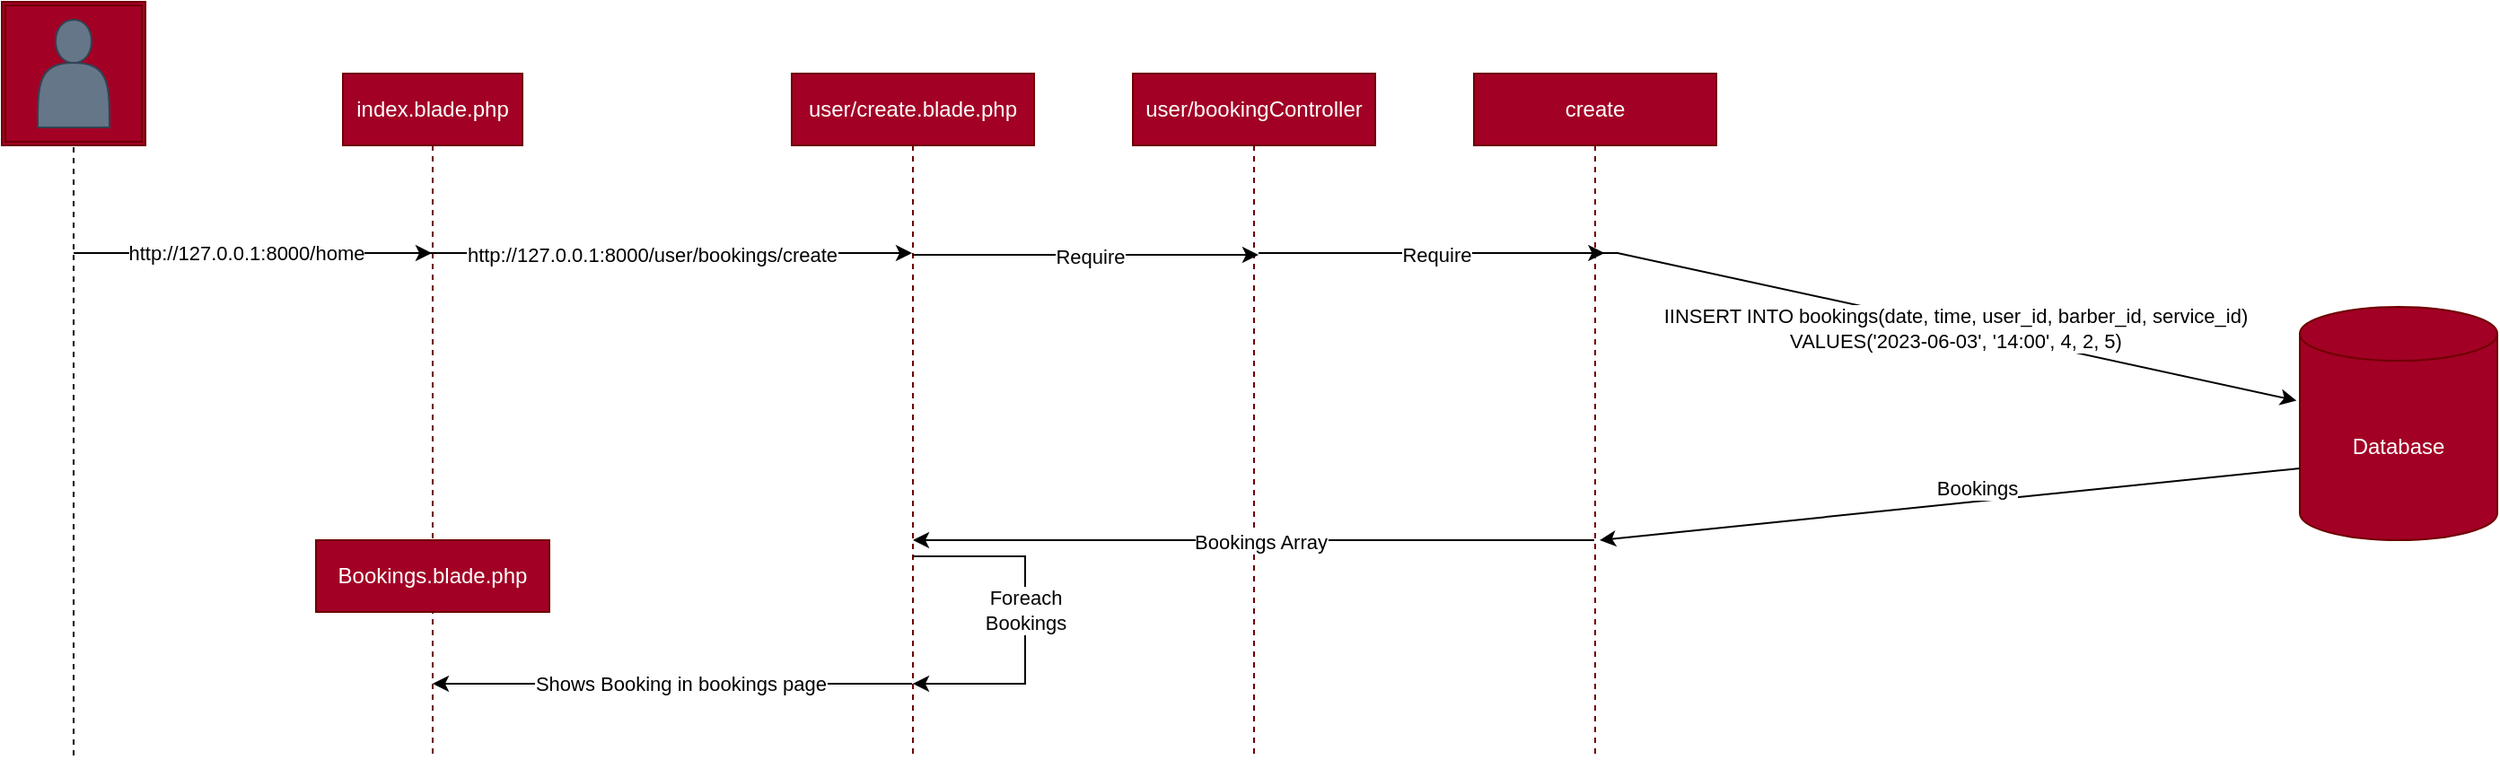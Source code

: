 <mxfile>
    <diagram name="Page-1" id="2YBvvXClWsGukQMizWep">
        <mxGraphModel dx="938" dy="1148" grid="0" gridSize="10" guides="1" tooltips="1" connect="1" arrows="1" fold="1" page="0" pageScale="1" pageWidth="850" pageHeight="1100" background="none" math="0" shadow="0">
            <root>
                <mxCell id="0"/>
                <mxCell id="1" parent="0"/>
                <mxCell id="aM9ryv3xv72pqoxQDRHE-5" value="index.blade.php" style="shape=umlLifeline;perimeter=lifelinePerimeter;whiteSpace=wrap;html=1;container=0;dropTarget=0;collapsible=0;recursiveResize=0;outlineConnect=0;portConstraint=eastwest;newEdgeStyle={&quot;edgeStyle&quot;:&quot;elbowEdgeStyle&quot;,&quot;elbow&quot;:&quot;vertical&quot;,&quot;curved&quot;:0,&quot;rounded&quot;:0};fillColor=#a20025;strokeColor=#6F0000;fontColor=#ffffff;" parent="1" vertex="1">
                    <mxGeometry x="250" y="60" width="100" height="380" as="geometry"/>
                </mxCell>
                <mxCell id="lCoCBE2By1L0vKrKhr4s-3" value="" style="group;fillColor=#d80073;strokeColor=#A50040;fontColor=#ffffff;" parent="1" connectable="0" vertex="1">
                    <mxGeometry x="60" y="20" width="80" height="80" as="geometry"/>
                </mxCell>
                <mxCell id="lCoCBE2By1L0vKrKhr4s-2" value="" style="shape=ext;double=1;whiteSpace=wrap;html=1;aspect=fixed;fillColor=#a20025;strokeColor=#6F0000;fontColor=#ffffff;" parent="lCoCBE2By1L0vKrKhr4s-3" vertex="1">
                    <mxGeometry width="80" height="80" as="geometry"/>
                </mxCell>
                <mxCell id="lCoCBE2By1L0vKrKhr4s-1" value="" style="shape=actor;whiteSpace=wrap;html=1;fillColor=#647687;fontColor=#ffffff;strokeColor=#314354;" parent="lCoCBE2By1L0vKrKhr4s-3" vertex="1">
                    <mxGeometry x="20" y="10" width="40" height="60" as="geometry"/>
                </mxCell>
                <mxCell id="lCoCBE2By1L0vKrKhr4s-5" value="" style="endArrow=none;dashed=1;html=1;rounded=0;entryX=0.5;entryY=1;entryDx=0;entryDy=0;" parent="1" target="lCoCBE2By1L0vKrKhr4s-2" edge="1">
                    <mxGeometry width="50" height="50" relative="1" as="geometry">
                        <mxPoint x="100" y="440" as="sourcePoint"/>
                        <mxPoint x="70" y="160" as="targetPoint"/>
                    </mxGeometry>
                </mxCell>
                <mxCell id="lCoCBE2By1L0vKrKhr4s-6" value="user/create.blade.php" style="shape=umlLifeline;perimeter=lifelinePerimeter;whiteSpace=wrap;html=1;container=0;dropTarget=0;collapsible=0;recursiveResize=0;outlineConnect=0;portConstraint=eastwest;newEdgeStyle={&quot;edgeStyle&quot;:&quot;elbowEdgeStyle&quot;,&quot;elbow&quot;:&quot;vertical&quot;,&quot;curved&quot;:0,&quot;rounded&quot;:0};fillColor=#a20025;strokeColor=#6F0000;fontColor=#ffffff;" parent="1" vertex="1">
                    <mxGeometry x="500" y="60" width="135" height="380" as="geometry"/>
                </mxCell>
                <mxCell id="lCoCBE2By1L0vKrKhr4s-8" value="" style="endArrow=classic;html=1;rounded=0;" parent="1" target="aM9ryv3xv72pqoxQDRHE-5" edge="1">
                    <mxGeometry width="50" height="50" relative="1" as="geometry">
                        <mxPoint x="100" y="160" as="sourcePoint"/>
                        <mxPoint x="150" y="140" as="targetPoint"/>
                        <Array as="points">
                            <mxPoint x="160" y="160"/>
                        </Array>
                    </mxGeometry>
                </mxCell>
                <mxCell id="lCoCBE2By1L0vKrKhr4s-9" value="http://127.0.0.1:8000/home" style="edgeLabel;html=1;align=center;verticalAlign=middle;resizable=0;points=[];" parent="lCoCBE2By1L0vKrKhr4s-8" connectable="0" vertex="1">
                    <mxGeometry x="-0.044" relative="1" as="geometry">
                        <mxPoint as="offset"/>
                    </mxGeometry>
                </mxCell>
                <mxCell id="lCoCBE2By1L0vKrKhr4s-10" value="" style="endArrow=classic;html=1;rounded=0;" parent="1" target="lCoCBE2By1L0vKrKhr4s-6" edge="1">
                    <mxGeometry width="50" height="50" relative="1" as="geometry">
                        <mxPoint x="270" y="160" as="sourcePoint"/>
                        <mxPoint x="440" y="160" as="targetPoint"/>
                        <Array as="points">
                            <mxPoint x="330" y="160"/>
                        </Array>
                    </mxGeometry>
                </mxCell>
                <mxCell id="lCoCBE2By1L0vKrKhr4s-12" value="http://127.0.0.1:8000/user/bookings/create" style="edgeLabel;html=1;align=center;verticalAlign=middle;resizable=0;points=[];" parent="lCoCBE2By1L0vKrKhr4s-10" connectable="0" vertex="1">
                    <mxGeometry x="0.02" y="-1" relative="1" as="geometry">
                        <mxPoint as="offset"/>
                    </mxGeometry>
                </mxCell>
                <mxCell id="lCoCBE2By1L0vKrKhr4s-13" value="user/bookingController" style="shape=umlLifeline;perimeter=lifelinePerimeter;whiteSpace=wrap;html=1;container=0;dropTarget=0;collapsible=0;recursiveResize=0;outlineConnect=0;portConstraint=eastwest;newEdgeStyle={&quot;edgeStyle&quot;:&quot;elbowEdgeStyle&quot;,&quot;elbow&quot;:&quot;vertical&quot;,&quot;curved&quot;:0,&quot;rounded&quot;:0};fillColor=#a20025;strokeColor=#6F0000;fontColor=#ffffff;" parent="1" vertex="1">
                    <mxGeometry x="690" y="60" width="135" height="380" as="geometry"/>
                </mxCell>
                <mxCell id="lCoCBE2By1L0vKrKhr4s-14" value="" style="endArrow=classic;html=1;rounded=0;" parent="1" edge="1">
                    <mxGeometry width="50" height="50" relative="1" as="geometry">
                        <mxPoint x="567.31" y="161.0" as="sourcePoint"/>
                        <mxPoint x="760" y="161" as="targetPoint"/>
                        <Array as="points">
                            <mxPoint x="620" y="161"/>
                            <mxPoint x="700" y="161"/>
                        </Array>
                    </mxGeometry>
                </mxCell>
                <mxCell id="lCoCBE2By1L0vKrKhr4s-15" value="Require" style="edgeLabel;html=1;align=center;verticalAlign=middle;resizable=0;points=[];" parent="lCoCBE2By1L0vKrKhr4s-14" connectable="0" vertex="1">
                    <mxGeometry x="0.02" y="-1" relative="1" as="geometry">
                        <mxPoint as="offset"/>
                    </mxGeometry>
                </mxCell>
                <mxCell id="lCoCBE2By1L0vKrKhr4s-16" value="create" style="shape=umlLifeline;perimeter=lifelinePerimeter;whiteSpace=wrap;html=1;container=0;dropTarget=0;collapsible=0;recursiveResize=0;outlineConnect=0;portConstraint=eastwest;newEdgeStyle={&quot;edgeStyle&quot;:&quot;elbowEdgeStyle&quot;,&quot;elbow&quot;:&quot;vertical&quot;,&quot;curved&quot;:0,&quot;rounded&quot;:0};fillColor=#a20025;strokeColor=#6F0000;fontColor=#ffffff;" parent="1" vertex="1">
                    <mxGeometry x="880" y="60" width="135" height="380" as="geometry"/>
                </mxCell>
                <mxCell id="lCoCBE2By1L0vKrKhr4s-17" value="" style="endArrow=classic;html=1;rounded=0;" parent="1" edge="1">
                    <mxGeometry width="50" height="50" relative="1" as="geometry">
                        <mxPoint x="760.0" y="160.0" as="sourcePoint"/>
                        <mxPoint x="952.69" y="160" as="targetPoint"/>
                        <Array as="points">
                            <mxPoint x="812.69" y="160"/>
                            <mxPoint x="892.69" y="160"/>
                        </Array>
                    </mxGeometry>
                </mxCell>
                <mxCell id="lCoCBE2By1L0vKrKhr4s-18" value="Require" style="edgeLabel;html=1;align=center;verticalAlign=middle;resizable=0;points=[];" parent="lCoCBE2By1L0vKrKhr4s-17" connectable="0" vertex="1">
                    <mxGeometry x="0.02" y="-1" relative="1" as="geometry">
                        <mxPoint as="offset"/>
                    </mxGeometry>
                </mxCell>
                <mxCell id="lCoCBE2By1L0vKrKhr4s-19" value="Database" style="shape=cylinder3;whiteSpace=wrap;html=1;boundedLbl=1;backgroundOutline=1;size=15;fillColor=#a20025;strokeColor=#6F0000;fontColor=#ffffff;" parent="1" vertex="1">
                    <mxGeometry x="1340" y="190" width="110" height="130" as="geometry"/>
                </mxCell>
                <mxCell id="lCoCBE2By1L0vKrKhr4s-21" value="" style="endArrow=classic;html=1;rounded=0;entryX=-0.017;entryY=0.402;entryDx=0;entryDy=0;entryPerimeter=0;" parent="1" target="lCoCBE2By1L0vKrKhr4s-19" edge="1">
                    <mxGeometry width="50" height="50" relative="1" as="geometry">
                        <mxPoint x="950" y="160" as="sourcePoint"/>
                        <mxPoint x="962.69" y="170" as="targetPoint"/>
                        <Array as="points">
                            <mxPoint x="960" y="160"/>
                        </Array>
                    </mxGeometry>
                </mxCell>
                <mxCell id="lCoCBE2By1L0vKrKhr4s-22" value="IINSERT INTO bookings(date, time, user_id, barber_id, service_id)&lt;br&gt;VALUES('2023-06-03', '14:00', 4, 2, 5)" style="edgeLabel;html=1;align=center;verticalAlign=middle;resizable=0;points=[];" parent="lCoCBE2By1L0vKrKhr4s-21" connectable="0" vertex="1">
                    <mxGeometry x="0.02" y="-1" relative="1" as="geometry">
                        <mxPoint as="offset"/>
                    </mxGeometry>
                </mxCell>
                <mxCell id="lCoCBE2By1L0vKrKhr4s-25" value="" style="endArrow=classic;html=1;rounded=0;exitX=0;exitY=0;exitDx=0;exitDy=90;exitPerimeter=0;" parent="1" source="lCoCBE2By1L0vKrKhr4s-19" edge="1">
                    <mxGeometry width="50" height="50" relative="1" as="geometry">
                        <mxPoint x="1210" y="340" as="sourcePoint"/>
                        <mxPoint x="950" y="320" as="targetPoint"/>
                        <Array as="points"/>
                    </mxGeometry>
                </mxCell>
                <mxCell id="lCoCBE2By1L0vKrKhr4s-26" value="Bookings" style="edgeLabel;html=1;align=center;verticalAlign=middle;resizable=0;points=[];" parent="lCoCBE2By1L0vKrKhr4s-25" connectable="0" vertex="1">
                    <mxGeometry x="-0.865" y="-4" relative="1" as="geometry">
                        <mxPoint x="-153" y="12" as="offset"/>
                    </mxGeometry>
                </mxCell>
                <mxCell id="lCoCBE2By1L0vKrKhr4s-27" value="" style="endArrow=classic;html=1;rounded=0;" parent="1" source="lCoCBE2By1L0vKrKhr4s-16" target="lCoCBE2By1L0vKrKhr4s-6" edge="1">
                    <mxGeometry width="50" height="50" relative="1" as="geometry">
                        <mxPoint x="810" y="330" as="sourcePoint"/>
                        <mxPoint x="860" y="280" as="targetPoint"/>
                        <Array as="points">
                            <mxPoint x="790" y="320"/>
                        </Array>
                    </mxGeometry>
                </mxCell>
                <mxCell id="lCoCBE2By1L0vKrKhr4s-28" value="Bookings Array" style="edgeLabel;html=1;align=center;verticalAlign=middle;resizable=0;points=[];" parent="lCoCBE2By1L0vKrKhr4s-27" connectable="0" vertex="1">
                    <mxGeometry x="-0.018" y="1" relative="1" as="geometry">
                        <mxPoint as="offset"/>
                    </mxGeometry>
                </mxCell>
                <mxCell id="lCoCBE2By1L0vKrKhr4s-29" value="" style="endArrow=classic;html=1;rounded=0;" parent="1" target="lCoCBE2By1L0vKrKhr4s-6" edge="1">
                    <mxGeometry width="50" height="50" relative="1" as="geometry">
                        <mxPoint x="567.524" y="329" as="sourcePoint"/>
                        <mxPoint x="567.524" y="359" as="targetPoint"/>
                        <Array as="points">
                            <mxPoint x="630" y="329"/>
                            <mxPoint x="630" y="400"/>
                            <mxPoint x="600" y="400"/>
                        </Array>
                    </mxGeometry>
                </mxCell>
                <mxCell id="lCoCBE2By1L0vKrKhr4s-30" value="Foreach&lt;br&gt;Bookings" style="edgeLabel;html=1;align=center;verticalAlign=middle;resizable=0;points=[];" parent="lCoCBE2By1L0vKrKhr4s-29" connectable="0" vertex="1">
                    <mxGeometry x="-0.096" relative="1" as="geometry">
                        <mxPoint y="4" as="offset"/>
                    </mxGeometry>
                </mxCell>
                <mxCell id="lCoCBE2By1L0vKrKhr4s-31" value="" style="endArrow=classic;html=1;rounded=0;" parent="1" source="lCoCBE2By1L0vKrKhr4s-6" target="aM9ryv3xv72pqoxQDRHE-5" edge="1">
                    <mxGeometry width="50" height="50" relative="1" as="geometry">
                        <mxPoint x="400" y="410" as="sourcePoint"/>
                        <mxPoint x="450" y="360" as="targetPoint"/>
                        <Array as="points">
                            <mxPoint x="330" y="400"/>
                        </Array>
                    </mxGeometry>
                </mxCell>
                <mxCell id="lCoCBE2By1L0vKrKhr4s-32" value="Shows Booking in bookings page" style="edgeLabel;html=1;align=center;verticalAlign=middle;resizable=0;points=[];" parent="lCoCBE2By1L0vKrKhr4s-31" connectable="0" vertex="1">
                    <mxGeometry x="-0.029" relative="1" as="geometry">
                        <mxPoint as="offset"/>
                    </mxGeometry>
                </mxCell>
                <mxCell id="lCoCBE2By1L0vKrKhr4s-33" value="Bookings.blade.php" style="rounded=0;whiteSpace=wrap;html=1;fillColor=#a20025;strokeColor=#6F0000;fontColor=#ffffff;" parent="1" vertex="1">
                    <mxGeometry x="235" y="320" width="130" height="40" as="geometry"/>
                </mxCell>
            </root>
        </mxGraphModel>
    </diagram>
</mxfile>